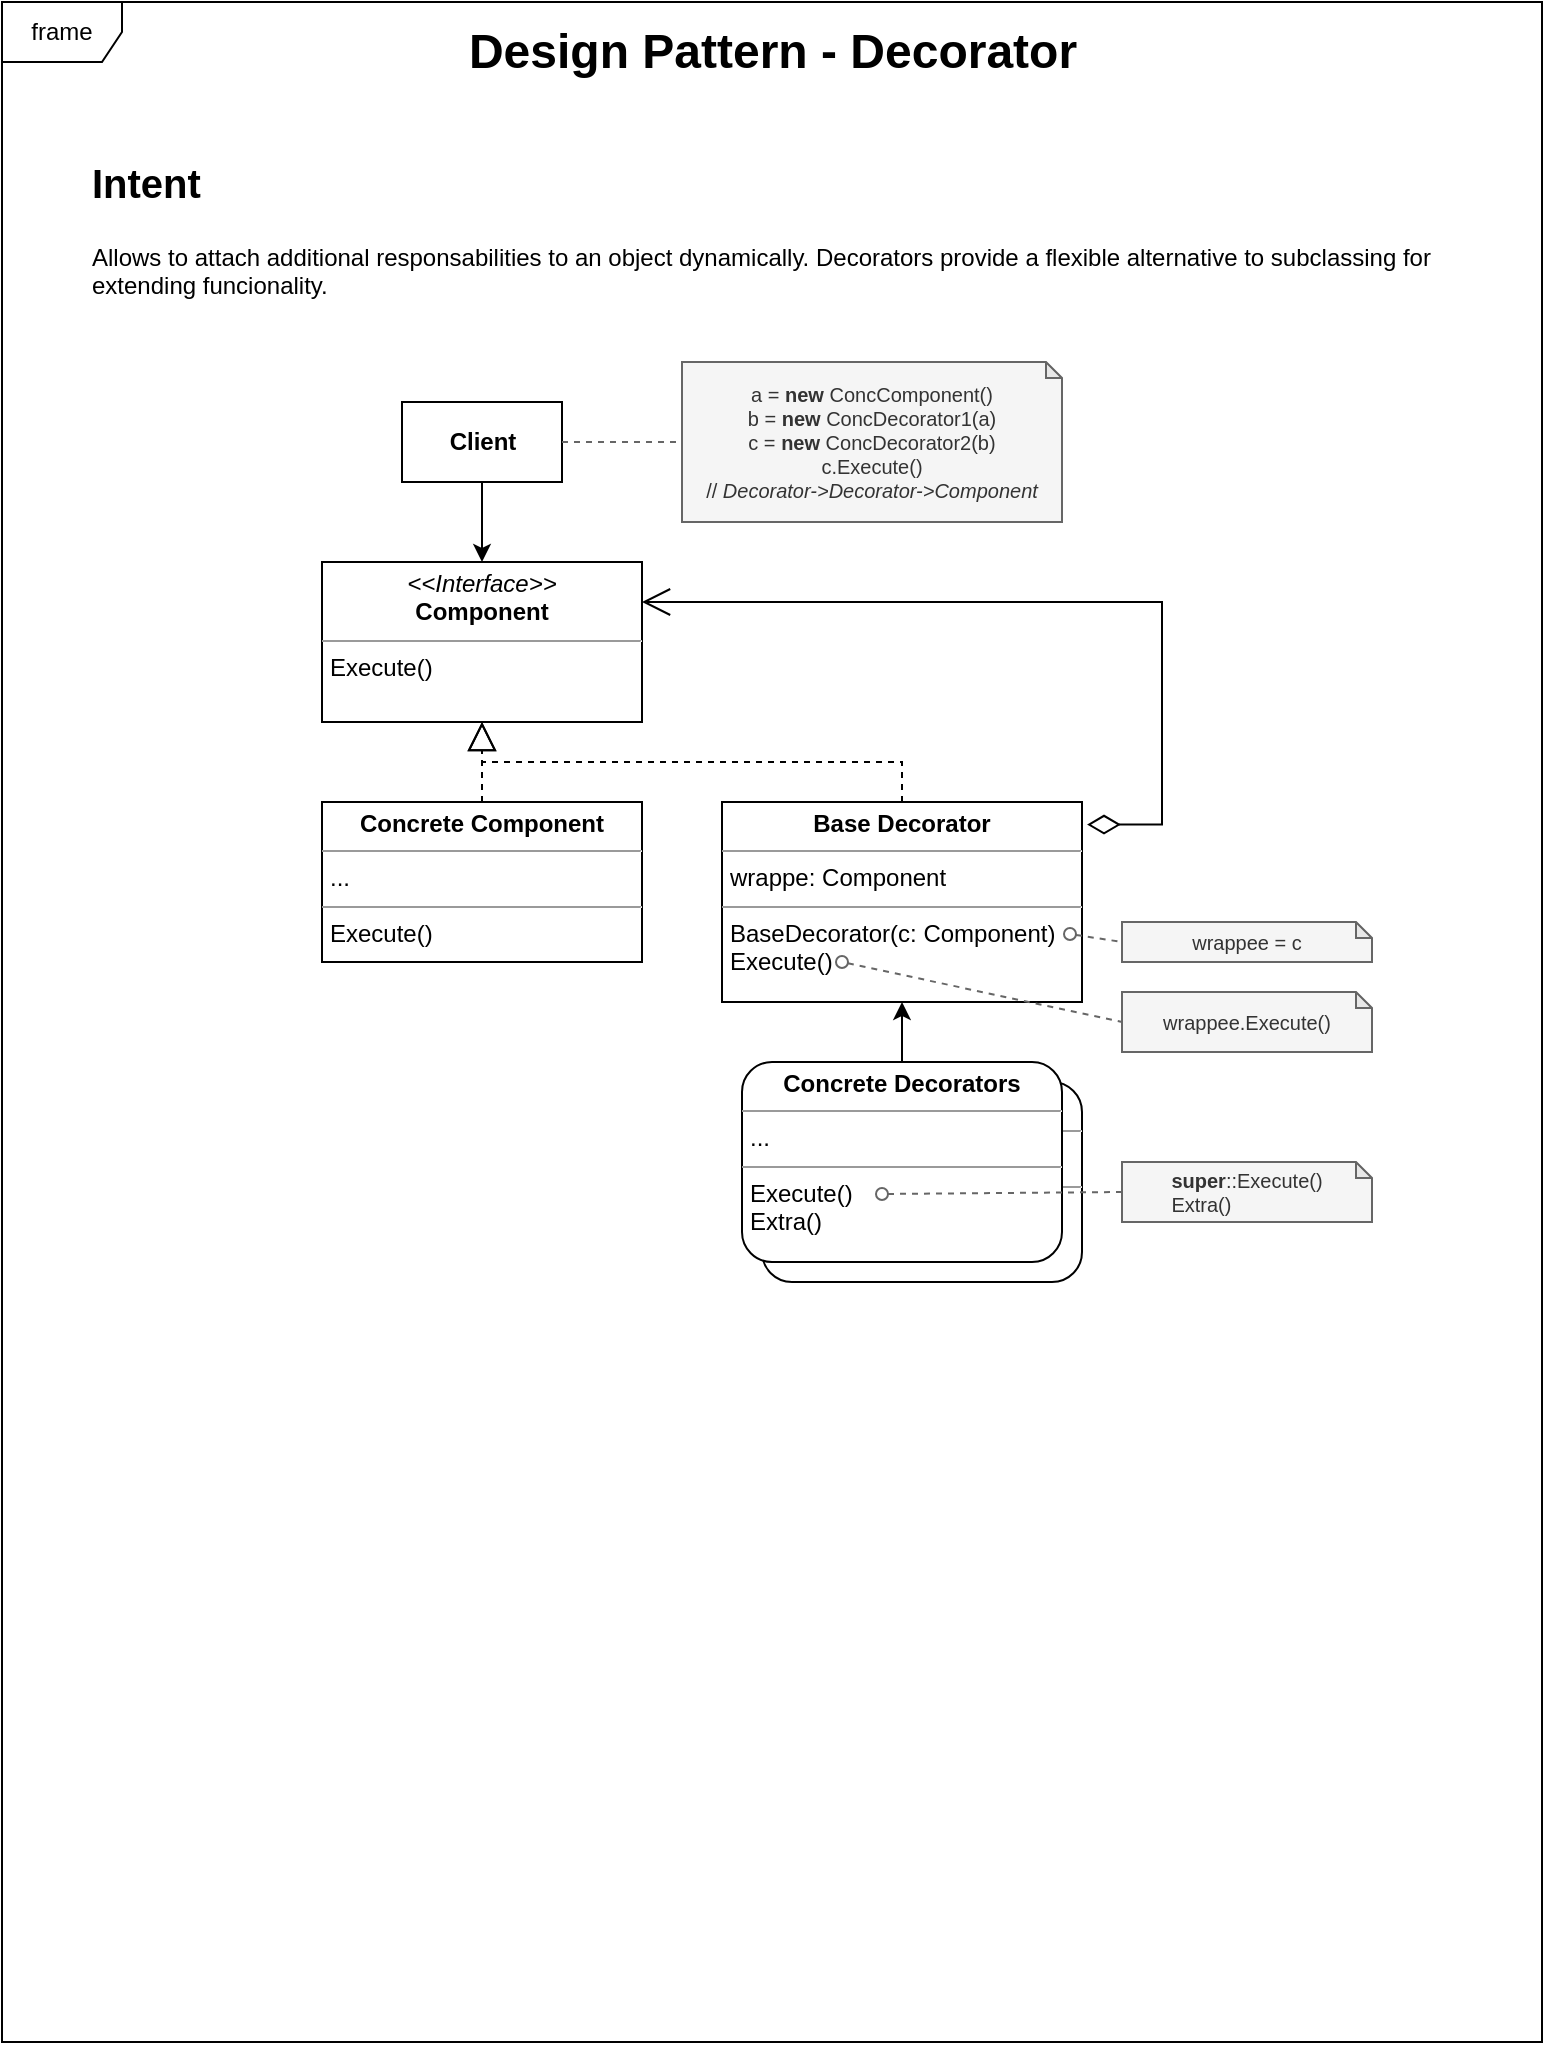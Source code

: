 <mxfile version="20.2.3" type="device"><diagram name="Page-1" id="c4acf3e9-155e-7222-9cf6-157b1a14988f"><mxGraphModel dx="979" dy="594" grid="1" gridSize="10" guides="1" tooltips="1" connect="1" arrows="1" fold="1" page="1" pageScale="1" pageWidth="850" pageHeight="1100" background="none" math="0" shadow="0"><root><mxCell id="0"/><mxCell id="1" parent="0"/><mxCell id="nxDBWPMHmyQlofocXc1m-24" value="frame" style="shape=umlFrame;whiteSpace=wrap;html=1;rounded=1;" parent="1" vertex="1"><mxGeometry x="40" y="40" width="770" height="1020" as="geometry"/></mxCell><mxCell id="ApbU5hYw-75F_Li-i1k_-1" value="&lt;p style=&quot;margin:0px;margin-top:4px;text-align:center;&quot;&gt;&lt;i&gt;&amp;lt;&amp;lt;Interface&amp;gt;&amp;gt;&lt;/i&gt;&lt;br&gt;&lt;b&gt;Component&lt;/b&gt;&lt;/p&gt;&lt;hr size=&quot;1&quot;&gt;&lt;p style=&quot;margin:0px;margin-left:4px;&quot;&gt;&lt;/p&gt;&lt;p style=&quot;margin:0px;margin-left:4px;&quot;&gt;Execute()&lt;/p&gt;" style="verticalAlign=top;align=left;overflow=fill;fontSize=12;fontFamily=Helvetica;html=1;" parent="1" vertex="1"><mxGeometry x="200" y="320" width="160" height="80" as="geometry"/></mxCell><mxCell id="4kAkL0zSUmGuVPQc7IQo-14" style="edgeStyle=orthogonalEdgeStyle;rounded=0;orthogonalLoop=1;jettySize=auto;html=1;exitX=0.5;exitY=1;exitDx=0;exitDy=0;" parent="1" source="ApbU5hYw-75F_Li-i1k_-64" target="ApbU5hYw-75F_Li-i1k_-1" edge="1"><mxGeometry relative="1" as="geometry"/></mxCell><mxCell id="ApbU5hYw-75F_Li-i1k_-64" value="&lt;b&gt;Client&lt;/b&gt;" style="html=1;" parent="1" vertex="1"><mxGeometry x="240" y="240" width="80" height="40" as="geometry"/></mxCell><mxCell id="SNXLgNl5wJkpsjLgbIaf-1" value="&lt;b style=&quot;&quot;&gt;&lt;font style=&quot;font-size: 24px;&quot;&gt;Design Pattern - Decorator&lt;/font&gt;&lt;/b&gt;" style="text;html=1;align=center;verticalAlign=middle;resizable=0;points=[];autosize=1;strokeColor=none;fillColor=none;fontSize=16;" parent="1" vertex="1"><mxGeometry x="260" y="45" width="330" height="40" as="geometry"/></mxCell><mxCell id="KmE9x78havIfTtKwWrY--2" value="&lt;h1&gt;&lt;font style=&quot;font-size: 20px;&quot;&gt;Intent&lt;/font&gt;&lt;/h1&gt;&lt;p&gt;Allows to attach additional responsabilities to an object dynamically. Decorators provide a flexible alternative to subclassing for extending funcionality.&lt;/p&gt;" style="text;html=1;strokeColor=none;fillColor=none;spacing=5;spacingTop=-20;whiteSpace=wrap;overflow=hidden;rounded=0;" parent="1" vertex="1"><mxGeometry x="80" y="110" width="690" height="80" as="geometry"/></mxCell><mxCell id="4kAkL0zSUmGuVPQc7IQo-33" value="a = &lt;b&gt;new&lt;/b&gt; ConcComponent()&lt;br&gt;b = &lt;b&gt;new &lt;/b&gt;ConcDecorator1(a)&lt;br&gt;c = &lt;b&gt;new&lt;/b&gt;&amp;nbsp;ConcDecorator2(b)&lt;br&gt;c.Execute()&lt;br&gt;// &lt;i&gt;Decorator-&amp;gt;Decorator-&amp;gt;Component&lt;/i&gt;" style="shape=note;whiteSpace=wrap;html=1;backgroundOutline=1;darkOpacity=0.05;size=8;fontSize=10;fillColor=#f5f5f5;fontColor=#333333;strokeColor=#666666;" parent="1" vertex="1"><mxGeometry x="380" y="220" width="190" height="80" as="geometry"/></mxCell><mxCell id="nxDBWPMHmyQlofocXc1m-1" value="&lt;p style=&quot;margin:0px;margin-top:4px;text-align:center;&quot;&gt;&lt;b&gt;Concrete Component&lt;/b&gt;&lt;/p&gt;&lt;hr size=&quot;1&quot;&gt;&lt;p style=&quot;margin:0px;margin-left:4px;&quot;&gt;...&lt;/p&gt;&lt;hr size=&quot;1&quot;&gt;&lt;p style=&quot;margin:0px;margin-left:4px;&quot;&gt;Execute()&lt;/p&gt;" style="verticalAlign=top;align=left;overflow=fill;fontSize=12;fontFamily=Helvetica;html=1;" parent="1" vertex="1"><mxGeometry x="200" y="440" width="160" height="80" as="geometry"/></mxCell><mxCell id="nxDBWPMHmyQlofocXc1m-3" value="&lt;p style=&quot;margin:0px;margin-top:4px;text-align:center;&quot;&gt;&lt;b&gt;Base Decorator&lt;/b&gt;&lt;/p&gt;&lt;hr size=&quot;1&quot;&gt;&lt;p style=&quot;margin:0px;margin-left:4px;&quot;&gt;wrappe: Component&lt;/p&gt;&lt;hr size=&quot;1&quot;&gt;&lt;p style=&quot;margin:0px;margin-left:4px;&quot;&gt;BaseDecorator(c: Component)&lt;/p&gt;&lt;p style=&quot;margin:0px;margin-left:4px;&quot;&gt;&lt;span style=&quot;background-color: initial;&quot;&gt;Execute()&lt;/span&gt;&lt;br&gt;&lt;/p&gt;" style="verticalAlign=top;align=left;overflow=fill;fontSize=12;fontFamily=Helvetica;html=1;" parent="1" vertex="1"><mxGeometry x="400" y="440" width="180" height="100" as="geometry"/></mxCell><mxCell id="nxDBWPMHmyQlofocXc1m-5" value="&lt;p style=&quot;margin:0px;margin-top:4px;text-align:center;&quot;&gt;&lt;b&gt;.&lt;/b&gt;&lt;/p&gt;&lt;hr size=&quot;1&quot;&gt;&lt;p style=&quot;margin:0px;margin-left:4px;&quot;&gt;...&lt;/p&gt;&lt;hr size=&quot;1&quot;&gt;&lt;p style=&quot;margin:0px;margin-left:4px;&quot;&gt;&lt;span style=&quot;background-color: initial;&quot;&gt;execute()&lt;/span&gt;&lt;br&gt;&lt;/p&gt;&lt;p style=&quot;margin:0px;margin-left:4px;&quot;&gt;&lt;span style=&quot;background-color: initial;&quot;&gt;extra()&lt;/span&gt;&lt;/p&gt;" style="verticalAlign=top;align=left;overflow=fill;fontSize=12;fontFamily=Helvetica;html=1;rounded=1;" parent="1" vertex="1"><mxGeometry x="420" y="580" width="160" height="100" as="geometry"/></mxCell><mxCell id="nxDBWPMHmyQlofocXc1m-6" style="edgeStyle=orthogonalEdgeStyle;rounded=0;orthogonalLoop=1;jettySize=auto;html=1;exitX=0.5;exitY=0;exitDx=0;exitDy=0;entryX=0.5;entryY=1;entryDx=0;entryDy=0;" parent="1" source="nxDBWPMHmyQlofocXc1m-4" target="nxDBWPMHmyQlofocXc1m-3" edge="1"><mxGeometry relative="1" as="geometry"/></mxCell><mxCell id="nxDBWPMHmyQlofocXc1m-4" value="&lt;p style=&quot;margin:0px;margin-top:4px;text-align:center;&quot;&gt;&lt;b&gt;Concrete Decorators&lt;/b&gt;&lt;/p&gt;&lt;hr size=&quot;1&quot;&gt;&lt;p style=&quot;margin:0px;margin-left:4px;&quot;&gt;...&lt;/p&gt;&lt;hr size=&quot;1&quot;&gt;&lt;p style=&quot;margin:0px;margin-left:4px;&quot;&gt;&lt;span style=&quot;background-color: initial;&quot;&gt;Execute()&lt;/span&gt;&lt;br&gt;&lt;/p&gt;&lt;p style=&quot;margin:0px;margin-left:4px;&quot;&gt;&lt;span style=&quot;background-color: initial;&quot;&gt;Extra()&lt;/span&gt;&lt;/p&gt;" style="verticalAlign=top;align=left;overflow=fill;fontSize=12;fontFamily=Helvetica;html=1;rounded=1;" parent="1" vertex="1"><mxGeometry x="410" y="570" width="160" height="100" as="geometry"/></mxCell><mxCell id="nxDBWPMHmyQlofocXc1m-7" value="" style="endArrow=block;dashed=1;endFill=0;endSize=12;html=1;rounded=0;entryX=0.5;entryY=1;entryDx=0;entryDy=0;exitX=0.5;exitY=0;exitDx=0;exitDy=0;" parent="1" source="nxDBWPMHmyQlofocXc1m-1" target="ApbU5hYw-75F_Li-i1k_-1" edge="1"><mxGeometry width="160" relative="1" as="geometry"><mxPoint x="320" y="510" as="sourcePoint"/><mxPoint x="480" y="510" as="targetPoint"/></mxGeometry></mxCell><mxCell id="nxDBWPMHmyQlofocXc1m-8" value="" style="endArrow=block;dashed=1;endFill=0;endSize=12;html=1;rounded=0;entryX=0.5;entryY=1;entryDx=0;entryDy=0;exitX=0.5;exitY=0;exitDx=0;exitDy=0;" parent="1" source="nxDBWPMHmyQlofocXc1m-3" target="ApbU5hYw-75F_Li-i1k_-1" edge="1"><mxGeometry width="160" relative="1" as="geometry"><mxPoint x="480" y="420" as="sourcePoint"/><mxPoint x="290" y="410.0" as="targetPoint"/><Array as="points"><mxPoint x="490" y="420"/><mxPoint x="280" y="420"/></Array></mxGeometry></mxCell><mxCell id="nxDBWPMHmyQlofocXc1m-10" value="" style="endArrow=open;html=1;endSize=12;startArrow=diamondThin;startSize=14;startFill=0;edgeStyle=orthogonalEdgeStyle;align=left;verticalAlign=bottom;rounded=0;exitX=1.014;exitY=0.113;exitDx=0;exitDy=0;exitPerimeter=0;entryX=1;entryY=0.25;entryDx=0;entryDy=0;" parent="1" source="nxDBWPMHmyQlofocXc1m-3" target="ApbU5hYw-75F_Li-i1k_-1" edge="1"><mxGeometry x="-1" y="3" relative="1" as="geometry"><mxPoint x="660" y="420" as="sourcePoint"/><mxPoint x="820" y="420" as="targetPoint"/><Array as="points"><mxPoint x="620" y="451"/><mxPoint x="620" y="340"/></Array></mxGeometry></mxCell><mxCell id="nxDBWPMHmyQlofocXc1m-11" value="wrappee = c" style="shape=note;whiteSpace=wrap;html=1;backgroundOutline=1;darkOpacity=0.05;size=8;fontSize=10;fillColor=#f5f5f5;fontColor=#333333;strokeColor=#666666;" parent="1" vertex="1"><mxGeometry x="600" y="500" width="125" height="20" as="geometry"/></mxCell><mxCell id="nxDBWPMHmyQlofocXc1m-14" style="rounded=0;orthogonalLoop=1;jettySize=auto;html=1;fontSize=10;endArrow=none;endFill=0;dashed=1;fillColor=#f5f5f5;strokeColor=#666666;sketch=0;shadow=0;startArrow=none;startFill=0;entryX=0;entryY=0.5;entryDx=0;entryDy=0;entryPerimeter=0;exitX=1;exitY=0.5;exitDx=0;exitDy=0;" parent="1" source="ApbU5hYw-75F_Li-i1k_-64" target="4kAkL0zSUmGuVPQc7IQo-33" edge="1"><mxGeometry relative="1" as="geometry"><mxPoint x="350" y="270" as="sourcePoint"/><mxPoint x="350" y="190" as="targetPoint"/></mxGeometry></mxCell><mxCell id="nxDBWPMHmyQlofocXc1m-20" style="rounded=0;orthogonalLoop=1;jettySize=auto;html=1;fontSize=10;endArrow=none;endFill=0;dashed=1;fillColor=#f5f5f5;strokeColor=#666666;sketch=0;shadow=0;startArrow=oval;startFill=0;entryX=0;entryY=0.5;entryDx=0;entryDy=0;entryPerimeter=0;" parent="1" target="nxDBWPMHmyQlofocXc1m-13" edge="1"><mxGeometry relative="1" as="geometry"><mxPoint x="480" y="636" as="sourcePoint"/><mxPoint x="600" y="636" as="targetPoint"/></mxGeometry></mxCell><mxCell id="nxDBWPMHmyQlofocXc1m-21" style="rounded=0;orthogonalLoop=1;jettySize=auto;html=1;fontSize=10;endArrow=none;endFill=0;dashed=1;fillColor=#f5f5f5;strokeColor=#666666;sketch=0;shadow=0;startArrow=oval;startFill=0;entryX=0;entryY=0.5;entryDx=0;entryDy=0;entryPerimeter=0;" parent="1" target="nxDBWPMHmyQlofocXc1m-11" edge="1"><mxGeometry relative="1" as="geometry"><mxPoint x="574" y="506" as="sourcePoint"/><mxPoint x="620" y="509.76" as="targetPoint"/></mxGeometry></mxCell><mxCell id="nxDBWPMHmyQlofocXc1m-13" value="&lt;b&gt;super&lt;/b&gt;::Execute()&lt;br&gt;&lt;div style=&quot;text-align: left;&quot;&gt;&lt;span style=&quot;background-color: initial;&quot;&gt;Extra()&lt;/span&gt;&lt;/div&gt;" style="shape=note;whiteSpace=wrap;html=1;backgroundOutline=1;darkOpacity=0.05;size=8;fontSize=10;fillColor=#f5f5f5;fontColor=#333333;strokeColor=#666666;" parent="1" vertex="1"><mxGeometry x="600" y="620" width="125" height="30" as="geometry"/></mxCell><mxCell id="nxDBWPMHmyQlofocXc1m-12" value="wrappee.Execute()" style="shape=note;whiteSpace=wrap;html=1;backgroundOutline=1;darkOpacity=0.05;size=8;fontSize=10;fillColor=#f5f5f5;fontColor=#333333;strokeColor=#666666;" parent="1" vertex="1"><mxGeometry x="600" y="535" width="125" height="30" as="geometry"/></mxCell><mxCell id="nxDBWPMHmyQlofocXc1m-23" style="rounded=0;orthogonalLoop=1;jettySize=auto;html=1;fontSize=10;endArrow=none;endFill=0;dashed=1;fillColor=#f5f5f5;strokeColor=#666666;sketch=0;shadow=0;startArrow=oval;startFill=0;entryX=0;entryY=0.5;entryDx=0;entryDy=0;entryPerimeter=0;" parent="1" target="nxDBWPMHmyQlofocXc1m-12" edge="1"><mxGeometry relative="1" as="geometry"><mxPoint x="460" y="520" as="sourcePoint"/><mxPoint x="610" y="559" as="targetPoint"/></mxGeometry></mxCell></root></mxGraphModel></diagram></mxfile>